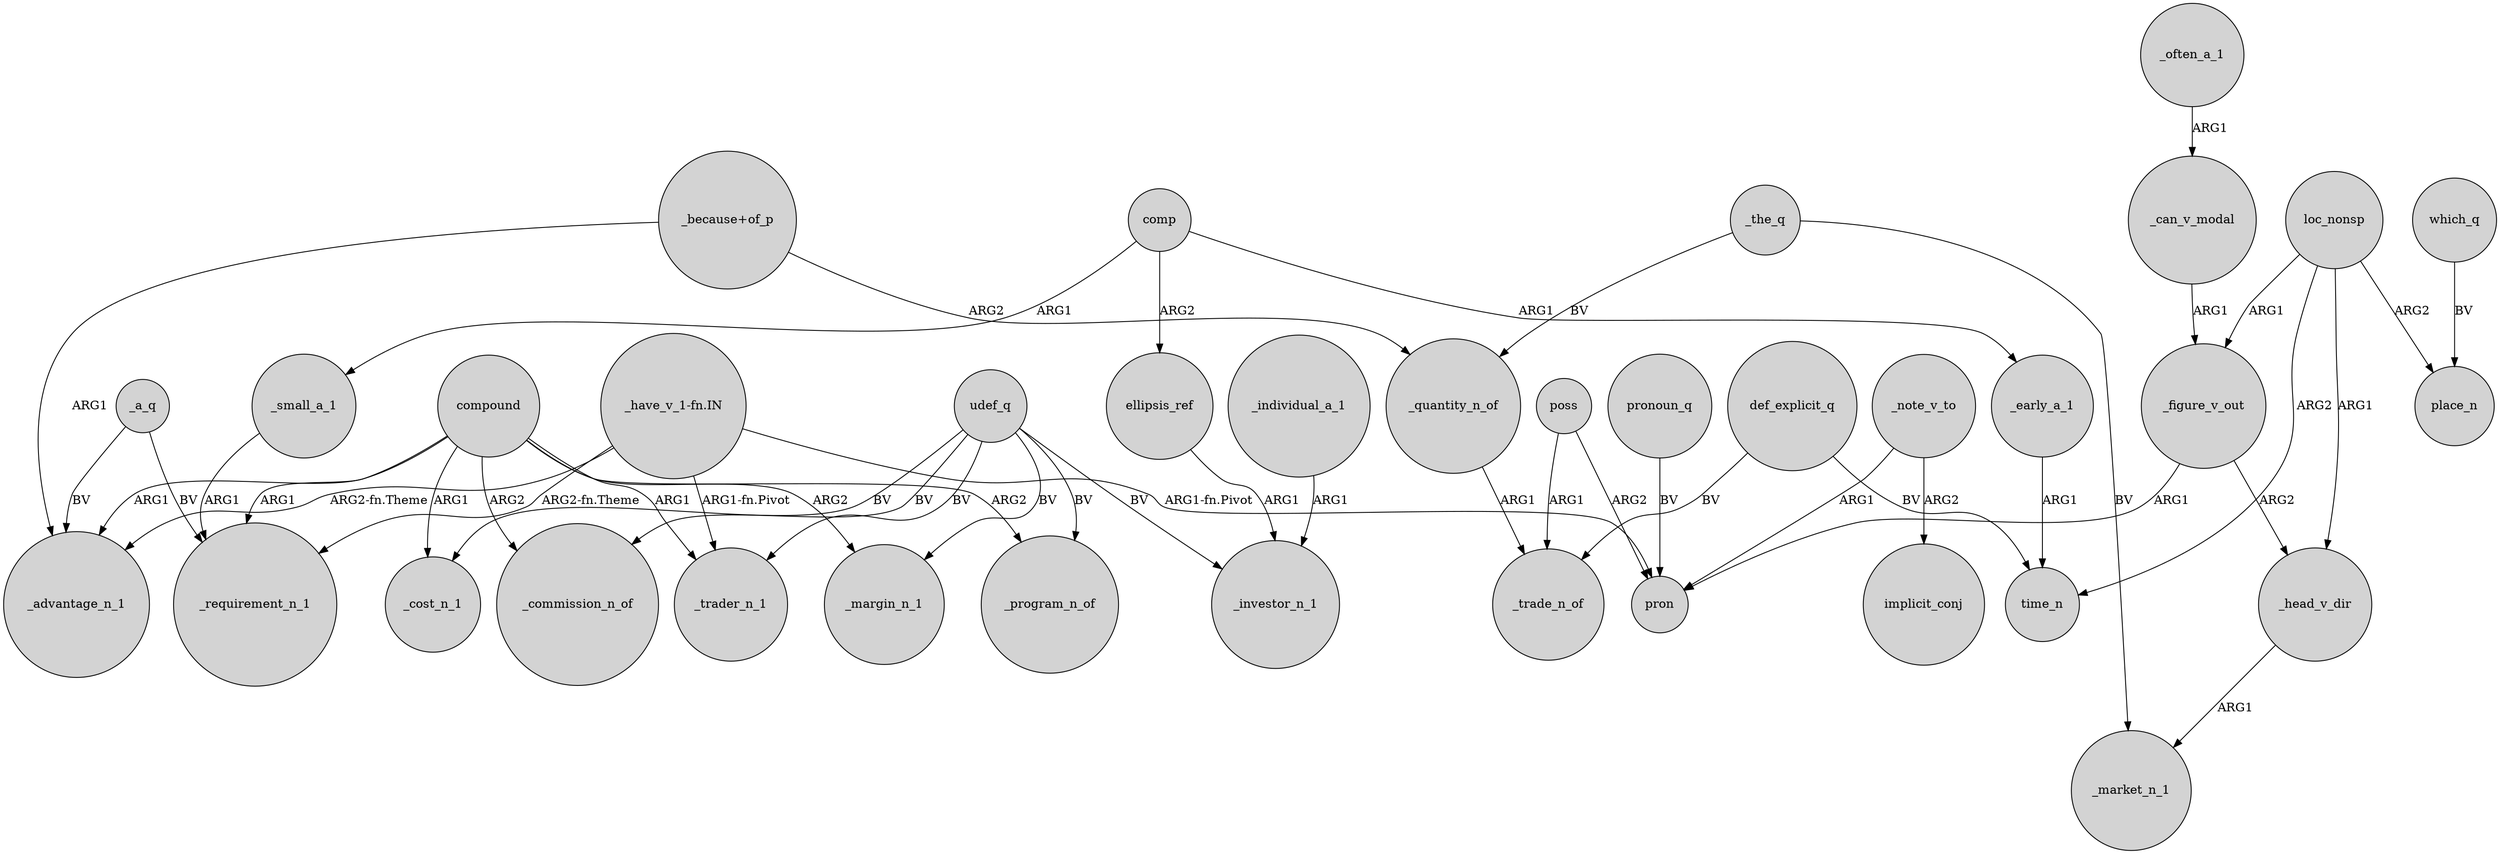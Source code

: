 digraph {
	node [shape=circle style=filled]
	_a_q -> _advantage_n_1 [label=BV]
	compound -> _commission_n_of [label=ARG2]
	compound -> _program_n_of [label=ARG2]
	_the_q -> _quantity_n_of [label=BV]
	comp -> ellipsis_ref [label=ARG2]
	poss -> pron [label=ARG2]
	loc_nonsp -> _figure_v_out [label=ARG1]
	udef_q -> _investor_n_1 [label=BV]
	udef_q -> _trader_n_1 [label=BV]
	def_explicit_q -> time_n [label=BV]
	"_have_v_1-fn.IN" -> _trader_n_1 [label="ARG1-fn.Pivot"]
	"_because+of_p" -> _advantage_n_1 [label=ARG1]
	_a_q -> _requirement_n_1 [label=BV]
	_often_a_1 -> _can_v_modal [label=ARG1]
	_figure_v_out -> _head_v_dir [label=ARG2]
	_small_a_1 -> _requirement_n_1 [label=ARG1]
	udef_q -> _margin_n_1 [label=BV]
	_note_v_to -> pron [label=ARG1]
	udef_q -> _program_n_of [label=BV]
	_note_v_to -> implicit_conj [label=ARG2]
	def_explicit_q -> _trade_n_of [label=BV]
	"_because+of_p" -> _quantity_n_of [label=ARG2]
	udef_q -> _cost_n_1 [label=BV]
	_quantity_n_of -> _trade_n_of [label=ARG1]
	"_have_v_1-fn.IN" -> pron [label="ARG1-fn.Pivot"]
	_figure_v_out -> pron [label=ARG1]
	loc_nonsp -> time_n [label=ARG2]
	compound -> _trader_n_1 [label=ARG1]
	poss -> _trade_n_of [label=ARG1]
	which_q -> place_n [label=BV]
	pronoun_q -> pron [label=BV]
	_individual_a_1 -> _investor_n_1 [label=ARG1]
	comp -> _small_a_1 [label=ARG1]
	_can_v_modal -> _figure_v_out [label=ARG1]
	"_have_v_1-fn.IN" -> _requirement_n_1 [label="ARG2-fn.Theme"]
	ellipsis_ref -> _investor_n_1 [label=ARG1]
	compound -> _cost_n_1 [label=ARG1]
	compound -> _margin_n_1 [label=ARG2]
	udef_q -> _commission_n_of [label=BV]
	_early_a_1 -> time_n [label=ARG1]
	compound -> _requirement_n_1 [label=ARG1]
	loc_nonsp -> place_n [label=ARG2]
	"_have_v_1-fn.IN" -> _advantage_n_1 [label="ARG2-fn.Theme"]
	_head_v_dir -> _market_n_1 [label=ARG1]
	compound -> _advantage_n_1 [label=ARG1]
	_the_q -> _market_n_1 [label=BV]
	comp -> _early_a_1 [label=ARG1]
	loc_nonsp -> _head_v_dir [label=ARG1]
}
